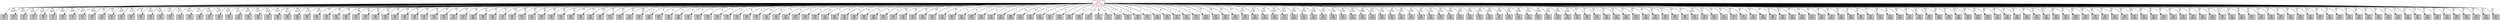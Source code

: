 digraph ObjectGraph {
  node[shape=box, style=filled, fillcolor=white];
  o139622177708864[fontcolor=red];
  o139622177708864[label="dict\n256 items"];
  o139622177708864[fillcolor="0,0,1"];
  o139622177708864 -> o94591410055336 [label="str\n'\\x00'"];
  o139622177708864 -> o94591410055368 [label="str\n'\\x01'"];
  o139622177708864 -> o94591410055400 [label="str\n'\\x02'"];
  o139622177708864 -> o94591410055432 [label="str\n'\\x03'"];
  o139622177708864 -> o94591410055464 [label="str\n'\\x04'"];
  o139622177708864 -> o94591410055496 [label="str\n'\\x05'"];
  o139622177708864 -> o94591410055528 [label="str\n'\\x06'"];
  o139622177708864 -> o94591410055560 [label="str\n'\\x07'"];
  o139622177708864 -> o94591410055592 [label="str\n'\\x08'"];
  o139622177708864 -> o94591410055624 [label="str\n'\\t'"];
  o139622177708864 -> o94591410055656 [label="str\n'\\n'"];
  o139622177708864 -> o94591410055688 [label="str\n'\\x0b'"];
  o139622177708864 -> o94591410055720 [label="str\n'\\x0c'"];
  o139622177708864 -> o94591410055752 [label="str\n'\\r'"];
  o139622177708864 -> o94591410055784 [label="str\n'\\x0e'"];
  o139622177708864 -> o94591410055816 [label="str\n'\\x0f'"];
  o139622177708864 -> o94591410055848 [label="str\n'\\x10'"];
  o139622177708864 -> o94591410055880 [label="str\n'\\x11'"];
  o139622177708864 -> o94591410055912 [label="str\n'\\x12'"];
  o139622177708864 -> o94591410055944 [label="str\n'\\x13'"];
  o139622177708864 -> o94591410055976 [label="str\n'\\x14'"];
  o139622177708864 -> o94591410056008 [label="str\n'\\x15'"];
  o139622177708864 -> o94591410056040 [label="str\n'\\x16'"];
  o139622177708864 -> o94591410056072 [label="str\n'\\x17'"];
  o139622177708864 -> o94591410056104 [label="str\n'\\x18'"];
  o139622177708864 -> o94591410056136 [label="str\n'\\x19'"];
  o139622177708864 -> o94591410056168 [label="str\n'\\x1a'"];
  o139622177708864 -> o94591410056200 [label="str\n'\\x1b'"];
  o139622177708864 -> o94591410056232 [label="str\n'\\x1c'"];
  o139622177708864 -> o94591410056264 [label="str\n'\\x1d'"];
  o139622177708864 -> o94591410056296 [label="str\n'\\x1e'"];
  o139622177708864 -> o94591410056328 [label="str\n'\\x1f'"];
  o139622177708864 -> o94591410056360 [label="str\n' '"];
  o139622177708864 -> o94591410056392 [label="str\n'!'"];
  o139622177708864 -> o94591410056424 [label="str\n'\"'"];
  o139622177708864 -> o94591410056456 [label="str\n'#'"];
  o139622177708864 -> o94591410056488 [label="str\n'$'"];
  o139622177708864 -> o94591410056520 [label="str\n'%'"];
  o139622177708864 -> o94591410056552 [label="str\n'&'"];
  o139622177708864 -> o94591410056584 [label="str\n\"'\""];
  o139622177708864 -> o94591410056616 [label="str\n'('"];
  o139622177708864 -> o94591410056648 [label="str\n')'"];
  o139622177708864 -> o94591410056680 [label="str\n'*'"];
  o139622177708864 -> o94591410056712 [label="str\n'+'"];
  o139622177708864 -> o94591410056744 [label="str\n','"];
  o139622177708864 -> o94591410056776 [label="str\n'-'"];
  o139622177708864 -> o94591410056808 [label="str\n'.'"];
  o139622177708864 -> o94591410056840 [label="str\n'/'"];
  o139622177708864 -> o94591410056872 [label="str\n'0'"];
  o139622177708864 -> o94591410056904 [label="str\n'1'"];
  o139622177708864 -> o94591410056936 [label="str\n'2'"];
  o139622177708864 -> o94591410056968 [label="str\n'3'"];
  o139622177708864 -> o94591410057000 [label="str\n'4'"];
  o139622177708864 -> o94591410057032 [label="str\n'5'"];
  o139622177708864 -> o94591410057064 [label="str\n'6'"];
  o139622177708864 -> o94591410057096 [label="str\n'7'"];
  o139622177708864 -> o94591410057128 [label="str\n'8'"];
  o139622177708864 -> o94591410057160 [label="str\n'9'"];
  o139622177708864 -> o94591410057192 [label="str\n':'"];
  o139622177708864 -> o94591410057224 [label="str\n';'"];
  o139622177708864 -> o94591410057256 [label="str\n'<'"];
  o139622177708864 -> o94591410057288 [label="str\n'='"];
  o139622177708864 -> o94591410057320 [label="str\n'>'"];
  o139622177708864 -> o94591410057352 [label="str\n'?'"];
  o139622177708864 -> o94591410057384 [label="str\n'@'"];
  o139622177708864 -> o94591410057416 [label="A",weight=2];
  o139622177708864 -> o94591410057448 [label="B",weight=2];
  o139622177708864 -> o94591410057480 [label="C",weight=2];
  o139622177708864 -> o94591410057512 [label="D",weight=2];
  o139622177708864 -> o94591410057544 [label="E",weight=2];
  o139622177708864 -> o94591410057576 [label="F",weight=2];
  o139622177708864 -> o94591410057608 [label="G",weight=2];
  o139622177708864 -> o94591410057640 [label="H",weight=2];
  o139622177708864 -> o94591410057672 [label="I",weight=2];
  o139622177708864 -> o94591410057704 [label="J",weight=2];
  o139622177708864 -> o94591410057736 [label="K",weight=2];
  o139622177708864 -> o94591410057768 [label="L",weight=2];
  o139622177708864 -> o94591410057800 [label="M",weight=2];
  o139622177708864 -> o94591410057832 [label="N",weight=2];
  o139622177708864 -> o94591410057864 [label="O",weight=2];
  o139622177708864 -> o94591410057896 [label="P",weight=2];
  o139622177708864 -> o94591410057928 [label="Q",weight=2];
  o139622177708864 -> o94591410057960 [label="R",weight=2];
  o139622177708864 -> o94591410057992 [label="S",weight=2];
  o139622177708864 -> o94591410058024 [label="T",weight=2];
  o139622177708864 -> o94591410058056 [label="U",weight=2];
  o139622177708864 -> o94591410058088 [label="V",weight=2];
  o139622177708864 -> o94591410058120 [label="W",weight=2];
  o139622177708864 -> o94591410058152 [label="X",weight=2];
  o139622177708864 -> o94591410058184 [label="Y",weight=2];
  o139622177708864 -> o94591410058216 [label="Z",weight=2];
  o139622177708864 -> o94591410058248 [label="str\n'['"];
  o139622177708864 -> o94591410058280 [label="str\n'\\\\'"];
  o139622177708864 -> o94591410058312 [label="str\n']'"];
  o139622177708864 -> o94591410058344 [label="str\n'^'"];
  o139622177708864 -> o94591410058376 [label="_",weight=2];
  o139622177708864 -> o94591410058408 [label="str\n'`'"];
  o139622177708864 -> o94591410058440 [label="a",weight=2];
  o139622177708864 -> o94591410058472 [label="b",weight=2];
  o139622177708864 -> o94591410058504 [label="c",weight=2];
  o139622177708864 -> o94591410058536 [label="d",weight=2];
  o139622177708864 -> o94591410058568 [label="e",weight=2];
  o139622177708864 -> o94591410058600 [label="f",weight=2];
  o139622177708864 -> o94591410058632 [label="g",weight=2];
  o139622177708864 -> o94591410058664 [label="h",weight=2];
  o139622177708864 -> o94591410058696 [label="i",weight=2];
  o139622177708864 -> o94591410058728 [label="j",weight=2];
  o139622177708864 -> o94591410058760 [label="k",weight=2];
  o139622177708864 -> o94591410058792 [label="l",weight=2];
  o139622177708864 -> o94591410058824 [label="m",weight=2];
  o139622177708864 -> o94591410058856 [label="n",weight=2];
  o139622177708864 -> o94591410058888 [label="o",weight=2];
  o139622177708864 -> o94591410058920 [label="p",weight=2];
  o139622177708864 -> o94591410058952 [label="q",weight=2];
  o139622177708864 -> o94591410058984 [label="r",weight=2];
  o139622177708864 -> o94591410059016 [label="s",weight=2];
  o139622177708864 -> o94591410059048 [label="t",weight=2];
  o139622177708864 -> o94591410059080 [label="u",weight=2];
  o139622177708864 -> o94591410059112 [label="v",weight=2];
  o139622177708864 -> o94591410059144 [label="w",weight=2];
  o139622177708864 -> o94591410059176 [label="x",weight=2];
  o139622177708864 -> o94591410059208 [label="y",weight=2];
  o139622177708864 -> o94591410059240 [label="z",weight=2];
  o139622177708864 -> o94591410059272 [label="str\n'{'"];
  o139622177708864 -> o94591410059304 [label="str\n'|'"];
  o139622177708864 -> o94591410059336 [label="str\n'}'"];
  o139622177708864 -> o94591410059368 [label="str\n'~'"];
  o139622177708864 -> o94591410059400 [label="str\n'\\x7f'"];
  o139622177708864 -> o94591410059432 [label="str\n'\\x80'"];
  o139622177708864 -> o94591410059464 [label="str\n'\\x81'"];
  o139622177708864 -> o94591410059496 [label="str\n'\\x82'"];
  o139622177708864 -> o94591410059528 [label="str\n'\\x83'"];
  o139622177708864 -> o94591410059560 [label="str\n'\\x84'"];
  o139622177708864 -> o94591410059592 [label="str\n'\\x85'"];
  o139622177708864 -> o94591410059624 [label="str\n'\\x86'"];
  o139622177708864 -> o94591410059656 [label="str\n'\\x87'"];
  o139622177708864 -> o94591410059688 [label="str\n'\\x88'"];
  o139622177708864 -> o94591410059720 [label="str\n'\\x89'"];
  o139622177708864 -> o94591410059752 [label="str\n'\\x8a'"];
  o139622177708864 -> o94591410059784 [label="str\n'\\x8b'"];
  o139622177708864 -> o94591410059816 [label="str\n'\\x8c'"];
  o139622177708864 -> o94591410059848 [label="str\n'\\x8d'"];
  o139622177708864 -> o94591410059880 [label="str\n'\\x8e'"];
  o139622177708864 -> o94591410059912 [label="str\n'\\x8f'"];
  o139622177708864 -> o94591410059944 [label="str\n'\\x90'"];
  o139622177708864 -> o94591410059976 [label="str\n'\\x91'"];
  o139622177708864 -> o94591410060008 [label="str\n'\\x92'"];
  o139622177708864 -> o94591410060040 [label="str\n'\\x93'"];
  o139622177708864 -> o94591410060072 [label="str\n'\\x94'"];
  o139622177708864 -> o94591410060104 [label="str\n'\\x95'"];
  o139622177708864 -> o94591410060136 [label="str\n'\\x96'"];
  o139622177708864 -> o94591410060168 [label="str\n'\\x97'"];
  o139622177708864 -> o94591410060200 [label="str\n'\\x98'"];
  o139622177708864 -> o94591410060232 [label="str\n'\\x99'"];
  o139622177708864 -> o94591410060264 [label="str\n'\\x9a'"];
  o139622177708864 -> o94591410060296 [label="str\n'\\x9b'"];
  o139622177708864 -> o94591410060328 [label="str\n'\\x9c'"];
  o139622177708864 -> o94591410060360 [label="str\n'\\x9d'"];
  o139622177708864 -> o94591410060392 [label="str\n'\\x9e'"];
  o139622177708864 -> o94591410060424 [label="str\n'\\x9f'"];
  o139622177708864 -> o94591410060456 [label="str\n'\\xa0'"];
  o139622177708864 -> o94591410060488 [label="str\n'¡'"];
  o139622177708864 -> o94591410060520 [label="str\n'¢'"];
  o139622177708864 -> o94591410060552 [label="str\n'£'"];
  o139622177708864 -> o94591410060584 [label="str\n'¤'"];
  o139622177708864 -> o94591410060616 [label="str\n'¥'"];
  o139622177708864 -> o94591410060648 [label="str\n'¦'"];
  o139622177708864 -> o94591410060680 [label="str\n'§'"];
  o139622177708864 -> o94591410060712 [label="str\n'¨'"];
  o139622177708864 -> o94591410060744 [label="str\n'©'"];
  o139622177708864 -> o94591410060776 [label="str\n'ª'"];
  o139622177708864 -> o94591410060808 [label="str\n'«'"];
  o139622177708864 -> o94591410060840 [label="str\n'¬'"];
  o139622177708864 -> o94591410060872 [label="str\n'\\xad'"];
  o139622177708864 -> o94591410060904 [label="str\n'®'"];
  o139622177708864 -> o94591410060936 [label="str\n'¯'"];
  o139622177708864 -> o94591410060968 [label="str\n'°'"];
  o139622177708864 -> o94591410061000 [label="str\n'±'"];
  o139622177708864 -> o94591410061032 [label="str\n'²'"];
  o139622177708864 -> o94591410061064 [label="str\n'³'"];
  o139622177708864 -> o94591410061096 [label="str\n'´'"];
  o139622177708864 -> o94591410061128 [label="str\n'µ'"];
  o139622177708864 -> o94591410061160 [label="str\n'¶'"];
  o139622177708864 -> o94591410061192 [label="str\n'·'"];
  o139622177708864 -> o94591410061224 [label="str\n'¸'"];
  o139622177708864 -> o94591410061256 [label="str\n'¹'"];
  o139622177708864 -> o94591410061288 [label="str\n'º'"];
  o139622177708864 -> o94591410061320 [label="str\n'»'"];
  o139622177708864 -> o94591410061352 [label="str\n'¼'"];
  o139622177708864 -> o94591410061384 [label="str\n'½'"];
  o139622177708864 -> o94591410061416 [label="str\n'¾'"];
  o139622177708864 -> o94591410061448 [label="str\n'¿'"];
  o139622177708864 -> o94591410061480 [label="str\n'À'"];
  o139622177708864 -> o94591410061512 [label="str\n'Á'"];
  o139622177708864 -> o94591410061544 [label="str\n'Â'"];
  o139622177708864 -> o94591410061576 [label="str\n'Ã'"];
  o139622177708864 -> o94591410061608 [label="str\n'Ä'"];
  o139622177708864 -> o94591410061640 [label="str\n'Å'"];
  o139622177708864 -> o94591410061672 [label="str\n'Æ'"];
  o139622177708864 -> o94591410061704 [label="str\n'Ç'"];
  o139622177708864 -> o94591410061736 [label="str\n'È'"];
  o139622177708864 -> o94591410061768 [label="str\n'É'"];
  o139622177708864 -> o94591410061800 [label="str\n'Ê'"];
  o139622177708864 -> o94591410061832 [label="str\n'Ë'"];
  o139622177708864 -> o94591410061864 [label="str\n'Ì'"];
  o139622177708864 -> o94591410061896 [label="str\n'Í'"];
  o139622177708864 -> o94591410061928 [label="str\n'Î'"];
  o139622177708864 -> o94591410061960 [label="str\n'Ï'"];
  o139622177708864 -> o94591410061992 [label="str\n'Ð'"];
  o139622177708864 -> o94591410062024 [label="str\n'Ñ'"];
  o139622177708864 -> o94591410062056 [label="str\n'Ò'"];
  o139622177708864 -> o94591410062088 [label="str\n'Ó'"];
  o139622177708864 -> o94591410062120 [label="str\n'Ô'"];
  o139622177708864 -> o94591410062152 [label="str\n'Õ'"];
  o139622177708864 -> o94591410062184 [label="str\n'Ö'"];
  o139622177708864 -> o94591410062216 [label="str\n'×'"];
  o139622177708864 -> o94591410062248 [label="str\n'Ø'"];
  o139622177708864 -> o94591410062280 [label="str\n'Ù'"];
  o139622177708864 -> o94591410062312 [label="str\n'Ú'"];
  o139622177708864 -> o94591410062344 [label="str\n'Û'"];
  o139622177708864 -> o94591410062376 [label="str\n'Ü'"];
  o139622177708864 -> o94591410062408 [label="str\n'Ý'"];
  o139622177708864 -> o94591410062440 [label="str\n'Þ'"];
  o139622177708864 -> o94591410062472 [label="str\n'ß'"];
  o139622177708864 -> o94591410062504 [label="str\n'à'"];
  o139622177708864 -> o94591410062536 [label="str\n'á'"];
  o139622177708864 -> o94591410062568 [label="str\n'â'"];
  o139622177708864 -> o94591410062600 [label="str\n'ã'"];
  o139622177708864 -> o94591410062632 [label="str\n'ä'"];
  o139622177708864 -> o94591410062664 [label="str\n'å'"];
  o139622177708864 -> o94591410062696 [label="str\n'æ'"];
  o139622177708864 -> o94591410062728 [label="str\n'ç'"];
  o139622177708864 -> o94591410062760 [label="str\n'è'"];
  o139622177708864 -> o94591410062792 [label="str\n'é'"];
  o139622177708864 -> o94591410062824 [label="str\n'ê'"];
  o139622177708864 -> o94591410062856 [label="str\n'ë'"];
  o139622177708864 -> o94591410062888 [label="str\n'ì'"];
  o139622177708864 -> o94591410062920 [label="str\n'í'"];
  o139622177708864 -> o94591410062952 [label="str\n'î'"];
  o139622177708864 -> o94591410062984 [label="str\n'ï'"];
  o139622177708864 -> o94591410063016 [label="str\n'ð'"];
  o139622177708864 -> o94591410063048 [label="str\n'ñ'"];
  o139622177708864 -> o94591410063080 [label="str\n'ò'"];
  o139622177708864 -> o94591410063112 [label="str\n'ó'"];
  o139622177708864 -> o94591410063144 [label="str\n'ô'"];
  o139622177708864 -> o94591410063176 [label="str\n'õ'"];
  o139622177708864 -> o94591410063208 [label="str\n'ö'"];
  o139622177708864 -> o94591410063240 [label="str\n'÷'"];
  o139622177708864 -> o94591410063272 [label="str\n'ø'"];
  o139622177708864 -> o94591410063304 [label="str\n'ù'"];
  o139622177708864 -> o94591410063336 [label="str\n'ú'"];
  o139622177708864 -> o94591410063368 [label="str\n'û'"];
  o139622177708864 -> o94591410063400 [label="str\n'ü'"];
  o139622177708864 -> o94591410063432 [label="str\n'ý'"];
  o139622177708864 -> o94591410063464 [label="str\n'þ'"];
  o139622177708864 -> o94591410063496 [label="str\n'ÿ'"];
  o94591410055336[label="int\n0"];
  o94591410055336[fillcolor="0,0,0.766667"];
  o94591410055368[label="int\n1"];
  o94591410055368[fillcolor="0,0,0.766667"];
  o94591410055400[label="int\n2"];
  o94591410055400[fillcolor="0,0,0.766667"];
  o94591410055432[label="int\n3"];
  o94591410055432[fillcolor="0,0,0.766667"];
  o94591410055464[label="int\n4"];
  o94591410055464[fillcolor="0,0,0.766667"];
  o94591410055496[label="int\n5"];
  o94591410055496[fillcolor="0,0,0.766667"];
  o94591410055528[label="int\n6"];
  o94591410055528[fillcolor="0,0,0.766667"];
  o94591410055560[label="int\n7"];
  o94591410055560[fillcolor="0,0,0.766667"];
  o94591410055592[label="int\n8"];
  o94591410055592[fillcolor="0,0,0.766667"];
  o94591410055624[label="int\n9"];
  o94591410055624[fillcolor="0,0,0.766667"];
  o94591410055656[label="int\n10"];
  o94591410055656[fillcolor="0,0,0.766667"];
  o94591410055688[label="int\n11"];
  o94591410055688[fillcolor="0,0,0.766667"];
  o94591410055720[label="int\n12"];
  o94591410055720[fillcolor="0,0,0.766667"];
  o94591410055752[label="int\n13"];
  o94591410055752[fillcolor="0,0,0.766667"];
  o94591410055784[label="int\n14"];
  o94591410055784[fillcolor="0,0,0.766667"];
  o94591410055816[label="int\n15"];
  o94591410055816[fillcolor="0,0,0.766667"];
  o94591410055848[label="int\n16"];
  o94591410055848[fillcolor="0,0,0.766667"];
  o94591410055880[label="int\n17"];
  o94591410055880[fillcolor="0,0,0.766667"];
  o94591410055912[label="int\n18"];
  o94591410055912[fillcolor="0,0,0.766667"];
  o94591410055944[label="int\n19"];
  o94591410055944[fillcolor="0,0,0.766667"];
  o94591410055976[label="int\n20"];
  o94591410055976[fillcolor="0,0,0.766667"];
  o94591410056008[label="int\n21"];
  o94591410056008[fillcolor="0,0,0.766667"];
  o94591410056040[label="int\n22"];
  o94591410056040[fillcolor="0,0,0.766667"];
  o94591410056072[label="int\n23"];
  o94591410056072[fillcolor="0,0,0.766667"];
  o94591410056104[label="int\n24"];
  o94591410056104[fillcolor="0,0,0.766667"];
  o94591410056136[label="int\n25"];
  o94591410056136[fillcolor="0,0,0.766667"];
  o94591410056168[label="int\n26"];
  o94591410056168[fillcolor="0,0,0.766667"];
  o94591410056200[label="int\n27"];
  o94591410056200[fillcolor="0,0,0.766667"];
  o94591410056232[label="int\n28"];
  o94591410056232[fillcolor="0,0,0.766667"];
  o94591410056264[label="int\n29"];
  o94591410056264[fillcolor="0,0,0.766667"];
  o94591410056296[label="int\n30"];
  o94591410056296[fillcolor="0,0,0.766667"];
  o94591410056328[label="int\n31"];
  o94591410056328[fillcolor="0,0,0.766667"];
  o94591410056360[label="int\n32"];
  o94591410056360[fillcolor="0,0,0.766667"];
  o94591410056392[label="int\n33"];
  o94591410056392[fillcolor="0,0,0.766667"];
  o94591410056424[label="int\n34"];
  o94591410056424[fillcolor="0,0,0.766667"];
  o94591410056456[label="int\n35"];
  o94591410056456[fillcolor="0,0,0.766667"];
  o94591410056488[label="int\n36"];
  o94591410056488[fillcolor="0,0,0.766667"];
  o94591410056520[label="int\n37"];
  o94591410056520[fillcolor="0,0,0.766667"];
  o94591410056552[label="int\n38"];
  o94591410056552[fillcolor="0,0,0.766667"];
  o94591410056584[label="int\n39"];
  o94591410056584[fillcolor="0,0,0.766667"];
  o94591410056616[label="int\n40"];
  o94591410056616[fillcolor="0,0,0.766667"];
  o94591410056648[label="int\n41"];
  o94591410056648[fillcolor="0,0,0.766667"];
  o94591410056680[label="int\n42"];
  o94591410056680[fillcolor="0,0,0.766667"];
  o94591410056712[label="int\n43"];
  o94591410056712[fillcolor="0,0,0.766667"];
  o94591410056744[label="int\n44"];
  o94591410056744[fillcolor="0,0,0.766667"];
  o94591410056776[label="int\n45"];
  o94591410056776[fillcolor="0,0,0.766667"];
  o94591410056808[label="int\n46"];
  o94591410056808[fillcolor="0,0,0.766667"];
  o94591410056840[label="int\n47"];
  o94591410056840[fillcolor="0,0,0.766667"];
  o94591410056872[label="int\n48"];
  o94591410056872[fillcolor="0,0,0.766667"];
  o94591410056904[label="int\n49"];
  o94591410056904[fillcolor="0,0,0.766667"];
  o94591410056936[label="int\n50"];
  o94591410056936[fillcolor="0,0,0.766667"];
  o94591410056968[label="int\n51"];
  o94591410056968[fillcolor="0,0,0.766667"];
  o94591410057000[label="int\n52"];
  o94591410057000[fillcolor="0,0,0.766667"];
  o94591410057032[label="int\n53"];
  o94591410057032[fillcolor="0,0,0.766667"];
  o94591410057064[label="int\n54"];
  o94591410057064[fillcolor="0,0,0.766667"];
  o94591410057096[label="int\n55"];
  o94591410057096[fillcolor="0,0,0.766667"];
  o94591410057128[label="int\n56"];
  o94591410057128[fillcolor="0,0,0.766667"];
  o94591410057160[label="int\n57"];
  o94591410057160[fillcolor="0,0,0.766667"];
  o94591410057192[label="int\n58"];
  o94591410057192[fillcolor="0,0,0.766667"];
  o94591410057224[label="int\n59"];
  o94591410057224[fillcolor="0,0,0.766667"];
  o94591410057256[label="int\n60"];
  o94591410057256[fillcolor="0,0,0.766667"];
  o94591410057288[label="int\n61"];
  o94591410057288[fillcolor="0,0,0.766667"];
  o94591410057320[label="int\n62"];
  o94591410057320[fillcolor="0,0,0.766667"];
  o94591410057352[label="int\n63"];
  o94591410057352[fillcolor="0,0,0.766667"];
  o94591410057384[label="int\n64"];
  o94591410057384[fillcolor="0,0,0.766667"];
  o94591410057416[label="int\n65"];
  o94591410057416[fillcolor="0,0,0.766667"];
  o94591410057448[label="int\n66"];
  o94591410057448[fillcolor="0,0,0.766667"];
  o94591410057480[label="int\n67"];
  o94591410057480[fillcolor="0,0,0.766667"];
  o94591410057512[label="int\n68"];
  o94591410057512[fillcolor="0,0,0.766667"];
  o94591410057544[label="int\n69"];
  o94591410057544[fillcolor="0,0,0.766667"];
  o94591410057576[label="int\n70"];
  o94591410057576[fillcolor="0,0,0.766667"];
  o94591410057608[label="int\n71"];
  o94591410057608[fillcolor="0,0,0.766667"];
  o94591410057640[label="int\n72"];
  o94591410057640[fillcolor="0,0,0.766667"];
  o94591410057672[label="int\n73"];
  o94591410057672[fillcolor="0,0,0.766667"];
  o94591410057704[label="int\n74"];
  o94591410057704[fillcolor="0,0,0.766667"];
  o94591410057736[label="int\n75"];
  o94591410057736[fillcolor="0,0,0.766667"];
  o94591410057768[label="int\n76"];
  o94591410057768[fillcolor="0,0,0.766667"];
  o94591410057800[label="int\n77"];
  o94591410057800[fillcolor="0,0,0.766667"];
  o94591410057832[label="int\n78"];
  o94591410057832[fillcolor="0,0,0.766667"];
  o94591410057864[label="int\n79"];
  o94591410057864[fillcolor="0,0,0.766667"];
  o94591410057896[label="int\n80"];
  o94591410057896[fillcolor="0,0,0.766667"];
  o94591410057928[label="int\n81"];
  o94591410057928[fillcolor="0,0,0.766667"];
  o94591410057960[label="int\n82"];
  o94591410057960[fillcolor="0,0,0.766667"];
  o94591410057992[label="int\n83"];
  o94591410057992[fillcolor="0,0,0.766667"];
  o94591410058024[label="int\n84"];
  o94591410058024[fillcolor="0,0,0.766667"];
  o94591410058056[label="int\n85"];
  o94591410058056[fillcolor="0,0,0.766667"];
  o94591410058088[label="int\n86"];
  o94591410058088[fillcolor="0,0,0.766667"];
  o94591410058120[label="int\n87"];
  o94591410058120[fillcolor="0,0,0.766667"];
  o94591410058152[label="int\n88"];
  o94591410058152[fillcolor="0,0,0.766667"];
  o94591410058184[label="int\n89"];
  o94591410058184[fillcolor="0,0,0.766667"];
  o94591410058216[label="int\n90"];
  o94591410058216[fillcolor="0,0,0.766667"];
  o94591410058248[label="int\n91"];
  o94591410058248[fillcolor="0,0,0.766667"];
  o94591410058280[label="int\n92"];
  o94591410058280[fillcolor="0,0,0.766667"];
  o94591410058312[label="int\n93"];
  o94591410058312[fillcolor="0,0,0.766667"];
  o94591410058344[label="int\n94"];
  o94591410058344[fillcolor="0,0,0.766667"];
  o94591410058376[label="int\n95"];
  o94591410058376[fillcolor="0,0,0.766667"];
  o94591410058408[label="int\n96"];
  o94591410058408[fillcolor="0,0,0.766667"];
  o94591410058440[label="int\n97"];
  o94591410058440[fillcolor="0,0,0.766667"];
  o94591410058472[label="int\n98"];
  o94591410058472[fillcolor="0,0,0.766667"];
  o94591410058504[label="int\n99"];
  o94591410058504[fillcolor="0,0,0.766667"];
  o94591410058536[label="int\n100"];
  o94591410058536[fillcolor="0,0,0.766667"];
  o94591410058568[label="int\n101"];
  o94591410058568[fillcolor="0,0,0.766667"];
  o94591410058600[label="int\n102"];
  o94591410058600[fillcolor="0,0,0.766667"];
  o94591410058632[label="int\n103"];
  o94591410058632[fillcolor="0,0,0.766667"];
  o94591410058664[label="int\n104"];
  o94591410058664[fillcolor="0,0,0.766667"];
  o94591410058696[label="int\n105"];
  o94591410058696[fillcolor="0,0,0.766667"];
  o94591410058728[label="int\n106"];
  o94591410058728[fillcolor="0,0,0.766667"];
  o94591410058760[label="int\n107"];
  o94591410058760[fillcolor="0,0,0.766667"];
  o94591410058792[label="int\n108"];
  o94591410058792[fillcolor="0,0,0.766667"];
  o94591410058824[label="int\n109"];
  o94591410058824[fillcolor="0,0,0.766667"];
  o94591410058856[label="int\n110"];
  o94591410058856[fillcolor="0,0,0.766667"];
  o94591410058888[label="int\n111"];
  o94591410058888[fillcolor="0,0,0.766667"];
  o94591410058920[label="int\n112"];
  o94591410058920[fillcolor="0,0,0.766667"];
  o94591410058952[label="int\n113"];
  o94591410058952[fillcolor="0,0,0.766667"];
  o94591410058984[label="int\n114"];
  o94591410058984[fillcolor="0,0,0.766667"];
  o94591410059016[label="int\n115"];
  o94591410059016[fillcolor="0,0,0.766667"];
  o94591410059048[label="int\n116"];
  o94591410059048[fillcolor="0,0,0.766667"];
  o94591410059080[label="int\n117"];
  o94591410059080[fillcolor="0,0,0.766667"];
  o94591410059112[label="int\n118"];
  o94591410059112[fillcolor="0,0,0.766667"];
  o94591410059144[label="int\n119"];
  o94591410059144[fillcolor="0,0,0.766667"];
  o94591410059176[label="int\n120"];
  o94591410059176[fillcolor="0,0,0.766667"];
  o94591410059208[label="int\n121"];
  o94591410059208[fillcolor="0,0,0.766667"];
  o94591410059240[label="int\n122"];
  o94591410059240[fillcolor="0,0,0.766667"];
  o94591410059272[label="int\n123"];
  o94591410059272[fillcolor="0,0,0.766667"];
  o94591410059304[label="int\n124"];
  o94591410059304[fillcolor="0,0,0.766667"];
  o94591410059336[label="int\n125"];
  o94591410059336[fillcolor="0,0,0.766667"];
  o94591410059368[label="int\n126"];
  o94591410059368[fillcolor="0,0,0.766667"];
  o94591410059400[label="int\n127"];
  o94591410059400[fillcolor="0,0,0.766667"];
  o94591410059432[label="int\n128"];
  o94591410059432[fillcolor="0,0,0.766667"];
  o94591410059464[label="int\n129"];
  o94591410059464[fillcolor="0,0,0.766667"];
  o94591410059496[label="int\n130"];
  o94591410059496[fillcolor="0,0,0.766667"];
  o94591410059528[label="int\n131"];
  o94591410059528[fillcolor="0,0,0.766667"];
  o94591410059560[label="int\n132"];
  o94591410059560[fillcolor="0,0,0.766667"];
  o94591410059592[label="int\n133"];
  o94591410059592[fillcolor="0,0,0.766667"];
  o94591410059624[label="int\n134"];
  o94591410059624[fillcolor="0,0,0.766667"];
  o94591410059656[label="int\n135"];
  o94591410059656[fillcolor="0,0,0.766667"];
  o94591410059688[label="int\n136"];
  o94591410059688[fillcolor="0,0,0.766667"];
  o94591410059720[label="int\n137"];
  o94591410059720[fillcolor="0,0,0.766667"];
  o94591410059752[label="int\n138"];
  o94591410059752[fillcolor="0,0,0.766667"];
  o94591410059784[label="int\n139"];
  o94591410059784[fillcolor="0,0,0.766667"];
  o94591410059816[label="int\n140"];
  o94591410059816[fillcolor="0,0,0.766667"];
  o94591410059848[label="int\n141"];
  o94591410059848[fillcolor="0,0,0.766667"];
  o94591410059880[label="int\n142"];
  o94591410059880[fillcolor="0,0,0.766667"];
  o94591410059912[label="int\n143"];
  o94591410059912[fillcolor="0,0,0.766667"];
  o94591410059944[label="int\n144"];
  o94591410059944[fillcolor="0,0,0.766667"];
  o94591410059976[label="int\n145"];
  o94591410059976[fillcolor="0,0,0.766667"];
  o94591410060008[label="int\n146"];
  o94591410060008[fillcolor="0,0,0.766667"];
  o94591410060040[label="int\n147"];
  o94591410060040[fillcolor="0,0,0.766667"];
  o94591410060072[label="int\n148"];
  o94591410060072[fillcolor="0,0,0.766667"];
  o94591410060104[label="int\n149"];
  o94591410060104[fillcolor="0,0,0.766667"];
  o94591410060136[label="int\n150"];
  o94591410060136[fillcolor="0,0,0.766667"];
  o94591410060168[label="int\n151"];
  o94591410060168[fillcolor="0,0,0.766667"];
  o94591410060200[label="int\n152"];
  o94591410060200[fillcolor="0,0,0.766667"];
  o94591410060232[label="int\n153"];
  o94591410060232[fillcolor="0,0,0.766667"];
  o94591410060264[label="int\n154"];
  o94591410060264[fillcolor="0,0,0.766667"];
  o94591410060296[label="int\n155"];
  o94591410060296[fillcolor="0,0,0.766667"];
  o94591410060328[label="int\n156"];
  o94591410060328[fillcolor="0,0,0.766667"];
  o94591410060360[label="int\n157"];
  o94591410060360[fillcolor="0,0,0.766667"];
  o94591410060392[label="int\n158"];
  o94591410060392[fillcolor="0,0,0.766667"];
  o94591410060424[label="int\n159"];
  o94591410060424[fillcolor="0,0,0.766667"];
  o94591410060456[label="int\n160"];
  o94591410060456[fillcolor="0,0,0.766667"];
  o94591410060488[label="int\n161"];
  o94591410060488[fillcolor="0,0,0.766667"];
  o94591410060520[label="int\n162"];
  o94591410060520[fillcolor="0,0,0.766667"];
  o94591410060552[label="int\n163"];
  o94591410060552[fillcolor="0,0,0.766667"];
  o94591410060584[label="int\n164"];
  o94591410060584[fillcolor="0,0,0.766667"];
  o94591410060616[label="int\n165"];
  o94591410060616[fillcolor="0,0,0.766667"];
  o94591410060648[label="int\n166"];
  o94591410060648[fillcolor="0,0,0.766667"];
  o94591410060680[label="int\n167"];
  o94591410060680[fillcolor="0,0,0.766667"];
  o94591410060712[label="int\n168"];
  o94591410060712[fillcolor="0,0,0.766667"];
  o94591410060744[label="int\n169"];
  o94591410060744[fillcolor="0,0,0.766667"];
  o94591410060776[label="int\n170"];
  o94591410060776[fillcolor="0,0,0.766667"];
  o94591410060808[label="int\n171"];
  o94591410060808[fillcolor="0,0,0.766667"];
  o94591410060840[label="int\n172"];
  o94591410060840[fillcolor="0,0,0.766667"];
  o94591410060872[label="int\n173"];
  o94591410060872[fillcolor="0,0,0.766667"];
  o94591410060904[label="int\n174"];
  o94591410060904[fillcolor="0,0,0.766667"];
  o94591410060936[label="int\n175"];
  o94591410060936[fillcolor="0,0,0.766667"];
  o94591410060968[label="int\n176"];
  o94591410060968[fillcolor="0,0,0.766667"];
  o94591410061000[label="int\n177"];
  o94591410061000[fillcolor="0,0,0.766667"];
  o94591410061032[label="int\n178"];
  o94591410061032[fillcolor="0,0,0.766667"];
  o94591410061064[label="int\n179"];
  o94591410061064[fillcolor="0,0,0.766667"];
  o94591410061096[label="int\n180"];
  o94591410061096[fillcolor="0,0,0.766667"];
  o94591410061128[label="int\n181"];
  o94591410061128[fillcolor="0,0,0.766667"];
  o94591410061160[label="int\n182"];
  o94591410061160[fillcolor="0,0,0.766667"];
  o94591410061192[label="int\n183"];
  o94591410061192[fillcolor="0,0,0.766667"];
  o94591410061224[label="int\n184"];
  o94591410061224[fillcolor="0,0,0.766667"];
  o94591410061256[label="int\n185"];
  o94591410061256[fillcolor="0,0,0.766667"];
  o94591410061288[label="int\n186"];
  o94591410061288[fillcolor="0,0,0.766667"];
  o94591410061320[label="int\n187"];
  o94591410061320[fillcolor="0,0,0.766667"];
  o94591410061352[label="int\n188"];
  o94591410061352[fillcolor="0,0,0.766667"];
  o94591410061384[label="int\n189"];
  o94591410061384[fillcolor="0,0,0.766667"];
  o94591410061416[label="int\n190"];
  o94591410061416[fillcolor="0,0,0.766667"];
  o94591410061448[label="int\n191"];
  o94591410061448[fillcolor="0,0,0.766667"];
  o94591410061480[label="int\n192"];
  o94591410061480[fillcolor="0,0,0.766667"];
  o94591410061512[label="int\n193"];
  o94591410061512[fillcolor="0,0,0.766667"];
  o94591410061544[label="int\n194"];
  o94591410061544[fillcolor="0,0,0.766667"];
  o94591410061576[label="int\n195"];
  o94591410061576[fillcolor="0,0,0.766667"];
  o94591410061608[label="int\n196"];
  o94591410061608[fillcolor="0,0,0.766667"];
  o94591410061640[label="int\n197"];
  o94591410061640[fillcolor="0,0,0.766667"];
  o94591410061672[label="int\n198"];
  o94591410061672[fillcolor="0,0,0.766667"];
  o94591410061704[label="int\n199"];
  o94591410061704[fillcolor="0,0,0.766667"];
  o94591410061736[label="int\n200"];
  o94591410061736[fillcolor="0,0,0.766667"];
  o94591410061768[label="int\n201"];
  o94591410061768[fillcolor="0,0,0.766667"];
  o94591410061800[label="int\n202"];
  o94591410061800[fillcolor="0,0,0.766667"];
  o94591410061832[label="int\n203"];
  o94591410061832[fillcolor="0,0,0.766667"];
  o94591410061864[label="int\n204"];
  o94591410061864[fillcolor="0,0,0.766667"];
  o94591410061896[label="int\n205"];
  o94591410061896[fillcolor="0,0,0.766667"];
  o94591410061928[label="int\n206"];
  o94591410061928[fillcolor="0,0,0.766667"];
  o94591410061960[label="int\n207"];
  o94591410061960[fillcolor="0,0,0.766667"];
  o94591410061992[label="int\n208"];
  o94591410061992[fillcolor="0,0,0.766667"];
  o94591410062024[label="int\n209"];
  o94591410062024[fillcolor="0,0,0.766667"];
  o94591410062056[label="int\n210"];
  o94591410062056[fillcolor="0,0,0.766667"];
  o94591410062088[label="int\n211"];
  o94591410062088[fillcolor="0,0,0.766667"];
  o94591410062120[label="int\n212"];
  o94591410062120[fillcolor="0,0,0.766667"];
  o94591410062152[label="int\n213"];
  o94591410062152[fillcolor="0,0,0.766667"];
  o94591410062184[label="int\n214"];
  o94591410062184[fillcolor="0,0,0.766667"];
  o94591410062216[label="int\n215"];
  o94591410062216[fillcolor="0,0,0.766667"];
  o94591410062248[label="int\n216"];
  o94591410062248[fillcolor="0,0,0.766667"];
  o94591410062280[label="int\n217"];
  o94591410062280[fillcolor="0,0,0.766667"];
  o94591410062312[label="int\n218"];
  o94591410062312[fillcolor="0,0,0.766667"];
  o94591410062344[label="int\n219"];
  o94591410062344[fillcolor="0,0,0.766667"];
  o94591410062376[label="int\n220"];
  o94591410062376[fillcolor="0,0,0.766667"];
  o94591410062408[label="int\n221"];
  o94591410062408[fillcolor="0,0,0.766667"];
  o94591410062440[label="int\n222"];
  o94591410062440[fillcolor="0,0,0.766667"];
  o94591410062472[label="int\n223"];
  o94591410062472[fillcolor="0,0,0.766667"];
  o94591410062504[label="int\n224"];
  o94591410062504[fillcolor="0,0,0.766667"];
  o94591410062536[label="int\n225"];
  o94591410062536[fillcolor="0,0,0.766667"];
  o94591410062568[label="int\n226"];
  o94591410062568[fillcolor="0,0,0.766667"];
  o94591410062600[label="int\n227"];
  o94591410062600[fillcolor="0,0,0.766667"];
  o94591410062632[label="int\n228"];
  o94591410062632[fillcolor="0,0,0.766667"];
  o94591410062664[label="int\n229"];
  o94591410062664[fillcolor="0,0,0.766667"];
  o94591410062696[label="int\n230"];
  o94591410062696[fillcolor="0,0,0.766667"];
  o94591410062728[label="int\n231"];
  o94591410062728[fillcolor="0,0,0.766667"];
  o94591410062760[label="int\n232"];
  o94591410062760[fillcolor="0,0,0.766667"];
  o94591410062792[label="int\n233"];
  o94591410062792[fillcolor="0,0,0.766667"];
  o94591410062824[label="int\n234"];
  o94591410062824[fillcolor="0,0,0.766667"];
  o94591410062856[label="int\n235"];
  o94591410062856[fillcolor="0,0,0.766667"];
  o94591410062888[label="int\n236"];
  o94591410062888[fillcolor="0,0,0.766667"];
  o94591410062920[label="int\n237"];
  o94591410062920[fillcolor="0,0,0.766667"];
  o94591410062952[label="int\n238"];
  o94591410062952[fillcolor="0,0,0.766667"];
  o94591410062984[label="int\n239"];
  o94591410062984[fillcolor="0,0,0.766667"];
  o94591410063016[label="int\n240"];
  o94591410063016[fillcolor="0,0,0.766667"];
  o94591410063048[label="int\n241"];
  o94591410063048[fillcolor="0,0,0.766667"];
  o94591410063080[label="int\n242"];
  o94591410063080[fillcolor="0,0,0.766667"];
  o94591410063112[label="int\n243"];
  o94591410063112[fillcolor="0,0,0.766667"];
  o94591410063144[label="int\n244"];
  o94591410063144[fillcolor="0,0,0.766667"];
  o94591410063176[label="int\n245"];
  o94591410063176[fillcolor="0,0,0.766667"];
  o94591410063208[label="int\n246"];
  o94591410063208[fillcolor="0,0,0.766667"];
  o94591410063240[label="int\n247"];
  o94591410063240[fillcolor="0,0,0.766667"];
  o94591410063272[label="int\n248"];
  o94591410063272[fillcolor="0,0,0.766667"];
  o94591410063304[label="int\n249"];
  o94591410063304[fillcolor="0,0,0.766667"];
  o94591410063336[label="int\n250"];
  o94591410063336[fillcolor="0,0,0.766667"];
  o94591410063368[label="int\n251"];
  o94591410063368[fillcolor="0,0,0.766667"];
  o94591410063400[label="int\n252"];
  o94591410063400[fillcolor="0,0,0.766667"];
  o94591410063432[label="int\n253"];
  o94591410063432[fillcolor="0,0,0.766667"];
  o94591410063464[label="int\n254"];
  o94591410063464[fillcolor="0,0,0.766667"];
  o94591410063496[label="int\n255"];
  o94591410063496[fillcolor="0,0,0.766667"];
}
